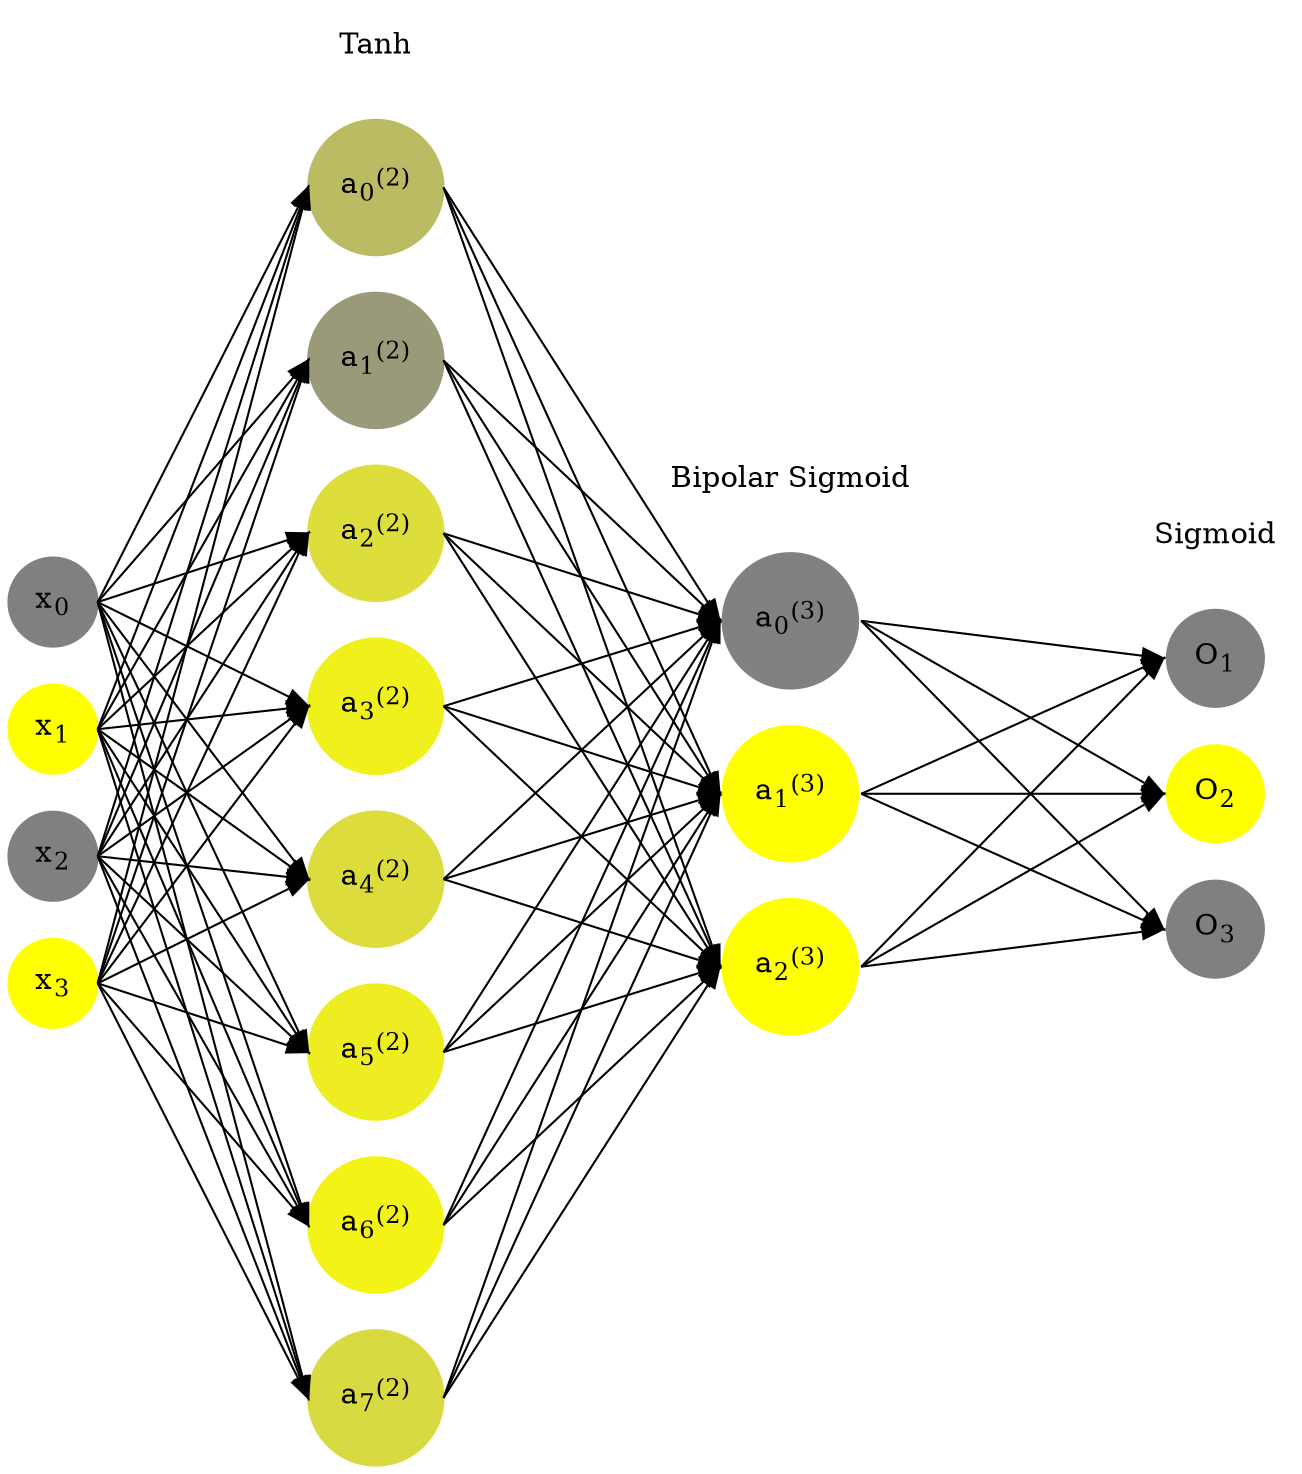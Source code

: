 digraph G {
	rankdir = LR;
	splines=false;
	edge[style=invis];
	ranksep= 1.4;
	{
	node [shape=circle, color="0.1667, 0.0, 0.5", style=filled, fillcolor="0.1667, 0.0, 0.5"];
	x0 [label=<x<sub>0</sub>>];
	}
	{
	node [shape=circle, color="0.1667, 1.0, 1.0", style=filled, fillcolor="0.1667, 1.0, 1.0"];
	x1 [label=<x<sub>1</sub>>];
	}
	{
	node [shape=circle, color="0.1667, 0.0, 0.5", style=filled, fillcolor="0.1667, 0.0, 0.5"];
	x2 [label=<x<sub>2</sub>>];
	}
	{
	node [shape=circle, color="0.1667, 1.0, 1.0", style=filled, fillcolor="0.1667, 1.0, 1.0"];
	x3 [label=<x<sub>3</sub>>];
	}
	{
	node [shape=circle, color="0.1667, 0.465288, 0.732644", style=filled, fillcolor="0.1667, 0.465288, 0.732644"];
	a02 [label=<a<sub>0</sub><sup>(2)</sup>>];
	}
	{
	node [shape=circle, color="0.1667, 0.207235, 0.603617", style=filled, fillcolor="0.1667, 0.207235, 0.603617"];
	a12 [label=<a<sub>1</sub><sup>(2)</sup>>];
	}
	{
	node [shape=circle, color="0.1667, 0.734135, 0.867068", style=filled, fillcolor="0.1667, 0.734135, 0.867068"];
	a22 [label=<a<sub>2</sub><sup>(2)</sup>>];
	}
	{
	node [shape=circle, color="0.1667, 0.875347, 0.937673", style=filled, fillcolor="0.1667, 0.875347, 0.937673"];
	a32 [label=<a<sub>3</sub><sup>(2)</sup>>];
	}
	{
	node [shape=circle, color="0.1667, 0.723400, 0.861700", style=filled, fillcolor="0.1667, 0.723400, 0.861700"];
	a42 [label=<a<sub>4</sub><sup>(2)</sup>>];
	}
	{
	node [shape=circle, color="0.1667, 0.853353, 0.926677", style=filled, fillcolor="0.1667, 0.853353, 0.926677"];
	a52 [label=<a<sub>5</sub><sup>(2)</sup>>];
	}
	{
	node [shape=circle, color="0.1667, 0.905853, 0.952927", style=filled, fillcolor="0.1667, 0.905853, 0.952927"];
	a62 [label=<a<sub>6</sub><sup>(2)</sup>>];
	}
	{
	node [shape=circle, color="0.1667, 0.696759, 0.848379", style=filled, fillcolor="0.1667, 0.696759, 0.848379"];
	a72 [label=<a<sub>7</sub><sup>(2)</sup>>];
	}
	{
	node [shape=circle, color="0.1667, 0.012740, 0.506370", style=filled, fillcolor="0.1667, 0.012740, 0.506370"];
	a03 [label=<a<sub>0</sub><sup>(3)</sup>>];
	}
	{
	node [shape=circle, color="0.1667, 0.998167, 0.999083", style=filled, fillcolor="0.1667, 0.998167, 0.999083"];
	a13 [label=<a<sub>1</sub><sup>(3)</sup>>];
	}
	{
	node [shape=circle, color="0.1667, 0.995441, 0.997721", style=filled, fillcolor="0.1667, 0.995441, 0.997721"];
	a23 [label=<a<sub>2</sub><sup>(3)</sup>>];
	}
	{
	node [shape=circle, color="0.1667, 0.0, 0.5", style=filled, fillcolor="0.1667, 0.0, 0.5"];
	O1 [label=<O<sub>1</sub>>];
	}
	{
	node [shape=circle, color="0.1667, 1.0, 1.0", style=filled, fillcolor="0.1667, 1.0, 1.0"];
	O2 [label=<O<sub>2</sub>>];
	}
	{
	node [shape=circle, color="0.1667, 0.0, 0.5", style=filled, fillcolor="0.1667, 0.0, 0.5"];
	O3 [label=<O<sub>3</sub>>];
	}
	{
	rank=same;
	x0->x1->x2->x3;
	}
	{
	rank=same;
	a02->a12->a22->a32->a42->a52->a62->a72;
	}
	{
	rank=same;
	a03->a13->a23;
	}
	{
	rank=same;
	O1->O2->O3;
	}
	l1 [shape=plaintext,label="Tanh"];
	l1->a02;
	{rank=same; l1;a02};
	l2 [shape=plaintext,label="Bipolar Sigmoid"];
	l2->a03;
	{rank=same; l2;a03};
	l3 [shape=plaintext,label="Sigmoid"];
	l3->O1;
	{rank=same; l3;O1};
edge[style=solid, tailport=e, headport=w];
	{x0;x1;x2;x3} -> {a02;a12;a22;a32;a42;a52;a62;a72};
	{a02;a12;a22;a32;a42;a52;a62;a72} -> {a03;a13;a23};
	{a03;a13;a23} -> {O1,O2,O3};
}
